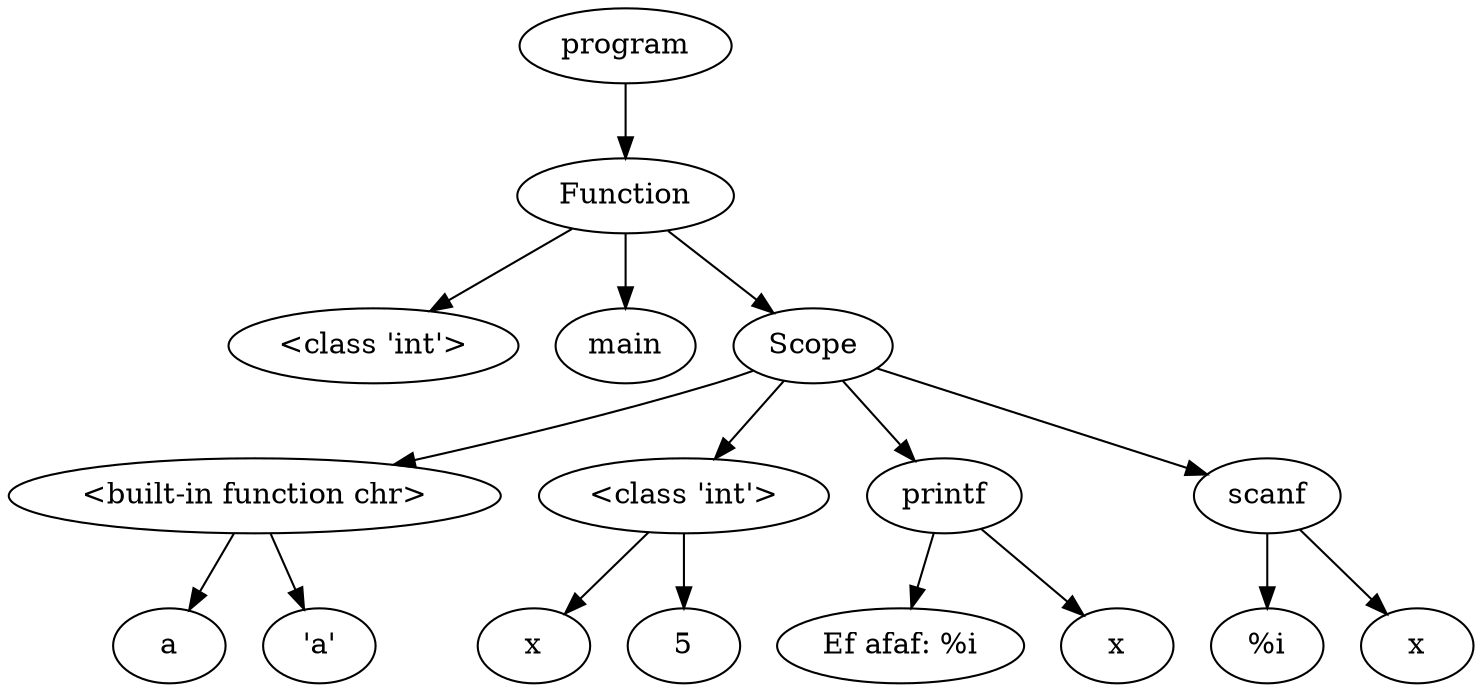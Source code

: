 digraph G { 
"<AST.AST object at 0x000001CC794469D0> (0)"[label="program"]
"<AST.ASTFunction object at 0x000001CC794466A0> (1)"[label="Function"]
"<AST.AST object at 0x000001CC794469D0> (0)"->"<AST.ASTFunction object at 0x000001CC794466A0> (1)"
"<AST.ASTFunction object at 0x000001CC794466A0> (1)"[label="Function"]
"<AST.ASTDataType object at 0x000001CC79446220> (2)"[label="<class 'int'>"]
"<AST.ASTFunction object at 0x000001CC794466A0> (1)"->"<AST.ASTDataType object at 0x000001CC79446220> (2)"
"<AST.ASTFunctionName object at 0x000001CC79446A30> (2)"[label="main"]
"<AST.ASTFunction object at 0x000001CC794466A0> (1)"->"<AST.ASTFunctionName object at 0x000001CC79446A30> (2)"
"<AST.ASTScope object at 0x000001CC79446E80> (2)"[label="Scope"]
"<AST.ASTFunction object at 0x000001CC794466A0> (1)"->"<AST.ASTScope object at 0x000001CC79446E80> (2)"
"<AST.ASTScope object at 0x000001CC79446E80> (2)"[label="Scope"]
"<AST.ASTDataType object at 0x000001CC79446970> (3)"[label="<built-in function chr>"]
"<AST.ASTScope object at 0x000001CC79446E80> (2)"->"<AST.ASTDataType object at 0x000001CC79446970> (3)"
"<AST.ASTDataType object at 0x000001CC79446970> (3)"[label="<built-in function chr>"]
"<AST.ASTVariable object at 0x000001CC79446AF0> (4)"[label="a"]
"<AST.ASTDataType object at 0x000001CC79446970> (3)"->"<AST.ASTVariable object at 0x000001CC79446AF0> (4)"
"<AST.ASTChar object at 0x000001CC79446640> (4)"[label="'a'"]
"<AST.ASTDataType object at 0x000001CC79446970> (3)"->"<AST.ASTChar object at 0x000001CC79446640> (4)"
"<AST.ASTDataType object at 0x000001CC79446AC0> (3)"[label="<class 'int'>"]
"<AST.ASTScope object at 0x000001CC79446E80> (2)"->"<AST.ASTDataType object at 0x000001CC79446AC0> (3)"
"<AST.ASTDataType object at 0x000001CC79446AC0> (3)"[label="<class 'int'>"]
"<AST.ASTVariable object at 0x000001CC79446A90> (4)"[label="x"]
"<AST.ASTDataType object at 0x000001CC79446AC0> (3)"->"<AST.ASTVariable object at 0x000001CC79446A90> (4)"
"<AST.ASTInt object at 0x000001CC79446BB0> (4)"[label="5"]
"<AST.ASTDataType object at 0x000001CC79446AC0> (3)"->"<AST.ASTInt object at 0x000001CC79446BB0> (4)"
"<AST.ASTPrintf object at 0x000001CC79446B80> (3)"[label="printf"]
"<AST.ASTScope object at 0x000001CC79446E80> (2)"->"<AST.ASTPrintf object at 0x000001CC79446B80> (3)"
"<AST.ASTPrintf object at 0x000001CC79446B80> (3)"[label="printf"]
"<AST.ASTText object at 0x000001CC794469A0> (4)"[label="Ef afaf: %i"]
"<AST.ASTPrintf object at 0x000001CC79446B80> (3)"->"<AST.ASTText object at 0x000001CC794469A0> (4)"
"<AST.ASTVariable object at 0x000001CC79446C10> (4)"[label="x"]
"<AST.ASTPrintf object at 0x000001CC79446B80> (3)"->"<AST.ASTVariable object at 0x000001CC79446C10> (4)"
"<AST.ASTPrintf object at 0x000001CC79446D90> (3)"[label="scanf"]
"<AST.ASTScope object at 0x000001CC79446E80> (2)"->"<AST.ASTPrintf object at 0x000001CC79446D90> (3)"
"<AST.ASTPrintf object at 0x000001CC79446D90> (3)"[label="scanf"]
"<AST.ASTText object at 0x000001CC79446D60> (4)"[label="%i"]
"<AST.ASTPrintf object at 0x000001CC79446D90> (3)"->"<AST.ASTText object at 0x000001CC79446D60> (4)"
"<AST.ASTVariable object at 0x000001CC79446C40> (4)"[label="x"]
"<AST.ASTPrintf object at 0x000001CC79446D90> (3)"->"<AST.ASTVariable object at 0x000001CC79446C40> (4)"
}
